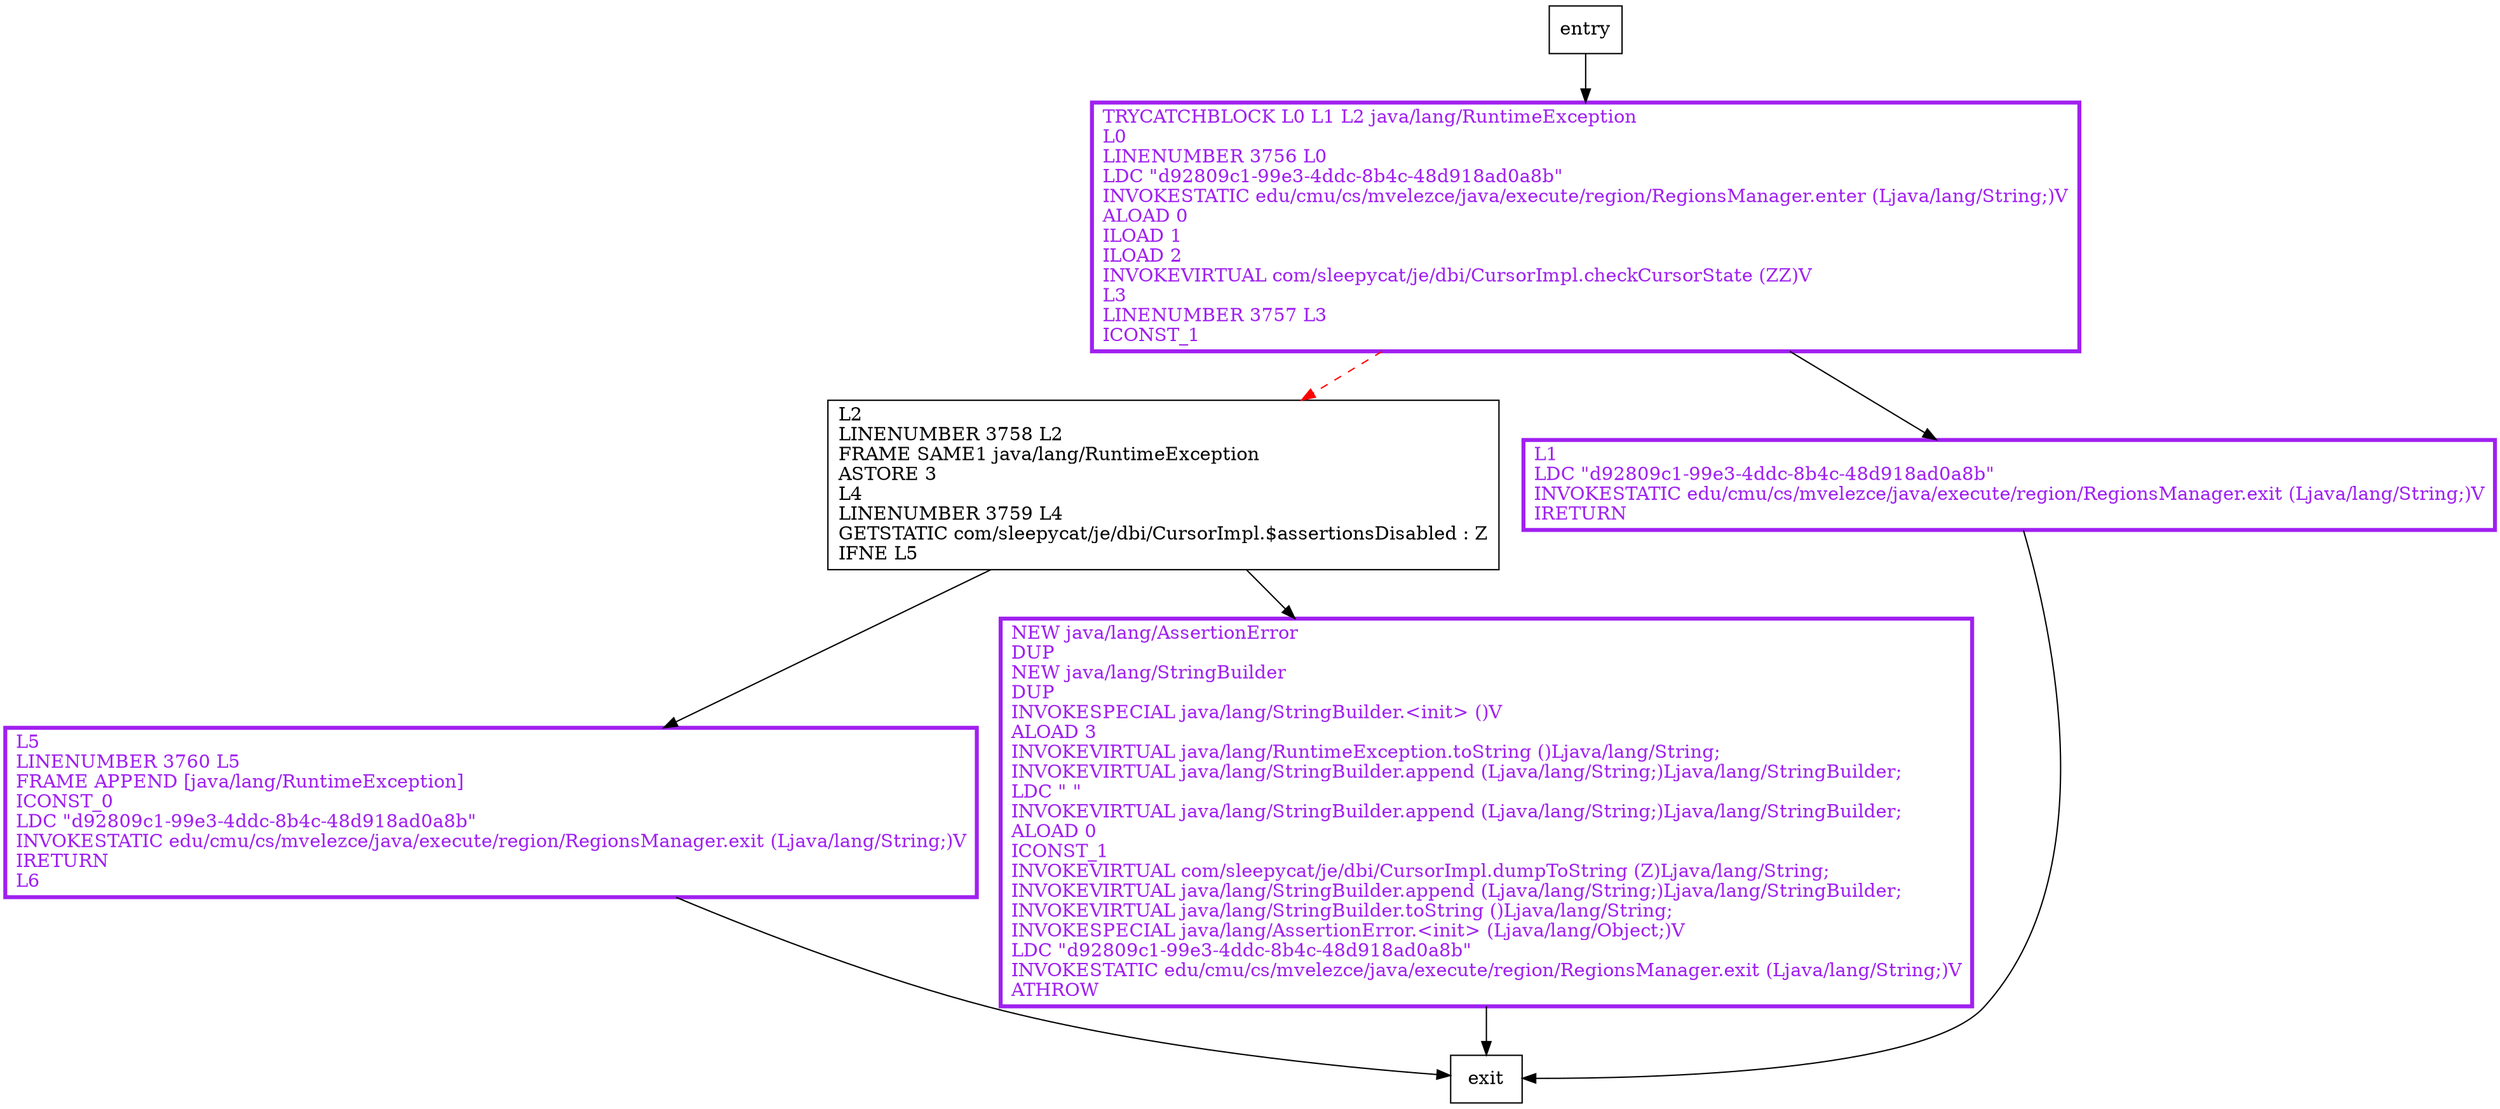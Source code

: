 digraph assertCursorState {
node [shape=record];
1268989586 [label="L2\lLINENUMBER 3758 L2\lFRAME SAME1 java/lang/RuntimeException\lASTORE 3\lL4\lLINENUMBER 3759 L4\lGETSTATIC com/sleepycat/je/dbi/CursorImpl.$assertionsDisabled : Z\lIFNE L5\l"];
1645237495 [label="L5\lLINENUMBER 3760 L5\lFRAME APPEND [java/lang/RuntimeException]\lICONST_0\lLDC \"d92809c1-99e3-4ddc-8b4c-48d918ad0a8b\"\lINVOKESTATIC edu/cmu/cs/mvelezce/java/execute/region/RegionsManager.exit (Ljava/lang/String;)V\lIRETURN\lL6\l"];
999715000 [label="TRYCATCHBLOCK L0 L1 L2 java/lang/RuntimeException\lL0\lLINENUMBER 3756 L0\lLDC \"d92809c1-99e3-4ddc-8b4c-48d918ad0a8b\"\lINVOKESTATIC edu/cmu/cs/mvelezce/java/execute/region/RegionsManager.enter (Ljava/lang/String;)V\lALOAD 0\lILOAD 1\lILOAD 2\lINVOKEVIRTUAL com/sleepycat/je/dbi/CursorImpl.checkCursorState (ZZ)V\lL3\lLINENUMBER 3757 L3\lICONST_1\l"];
1787554478 [label="NEW java/lang/AssertionError\lDUP\lNEW java/lang/StringBuilder\lDUP\lINVOKESPECIAL java/lang/StringBuilder.\<init\> ()V\lALOAD 3\lINVOKEVIRTUAL java/lang/RuntimeException.toString ()Ljava/lang/String;\lINVOKEVIRTUAL java/lang/StringBuilder.append (Ljava/lang/String;)Ljava/lang/StringBuilder;\lLDC \" \"\lINVOKEVIRTUAL java/lang/StringBuilder.append (Ljava/lang/String;)Ljava/lang/StringBuilder;\lALOAD 0\lICONST_1\lINVOKEVIRTUAL com/sleepycat/je/dbi/CursorImpl.dumpToString (Z)Ljava/lang/String;\lINVOKEVIRTUAL java/lang/StringBuilder.append (Ljava/lang/String;)Ljava/lang/StringBuilder;\lINVOKEVIRTUAL java/lang/StringBuilder.toString ()Ljava/lang/String;\lINVOKESPECIAL java/lang/AssertionError.\<init\> (Ljava/lang/Object;)V\lLDC \"d92809c1-99e3-4ddc-8b4c-48d918ad0a8b\"\lINVOKESTATIC edu/cmu/cs/mvelezce/java/execute/region/RegionsManager.exit (Ljava/lang/String;)V\lATHROW\l"];
866803506 [label="L1\lLDC \"d92809c1-99e3-4ddc-8b4c-48d918ad0a8b\"\lINVOKESTATIC edu/cmu/cs/mvelezce/java/execute/region/RegionsManager.exit (Ljava/lang/String;)V\lIRETURN\l"];
entry;
exit;
1268989586 -> 1645237495
1268989586 -> 1787554478
1645237495 -> exit
entry -> 999715000
999715000 -> 1268989586 [style=dashed, color=red]
999715000 -> 866803506
1787554478 -> exit
866803506 -> exit
1645237495[fontcolor="purple", penwidth=3, color="purple"];
999715000[fontcolor="purple", penwidth=3, color="purple"];
1787554478[fontcolor="purple", penwidth=3, color="purple"];
866803506[fontcolor="purple", penwidth=3, color="purple"];
}
